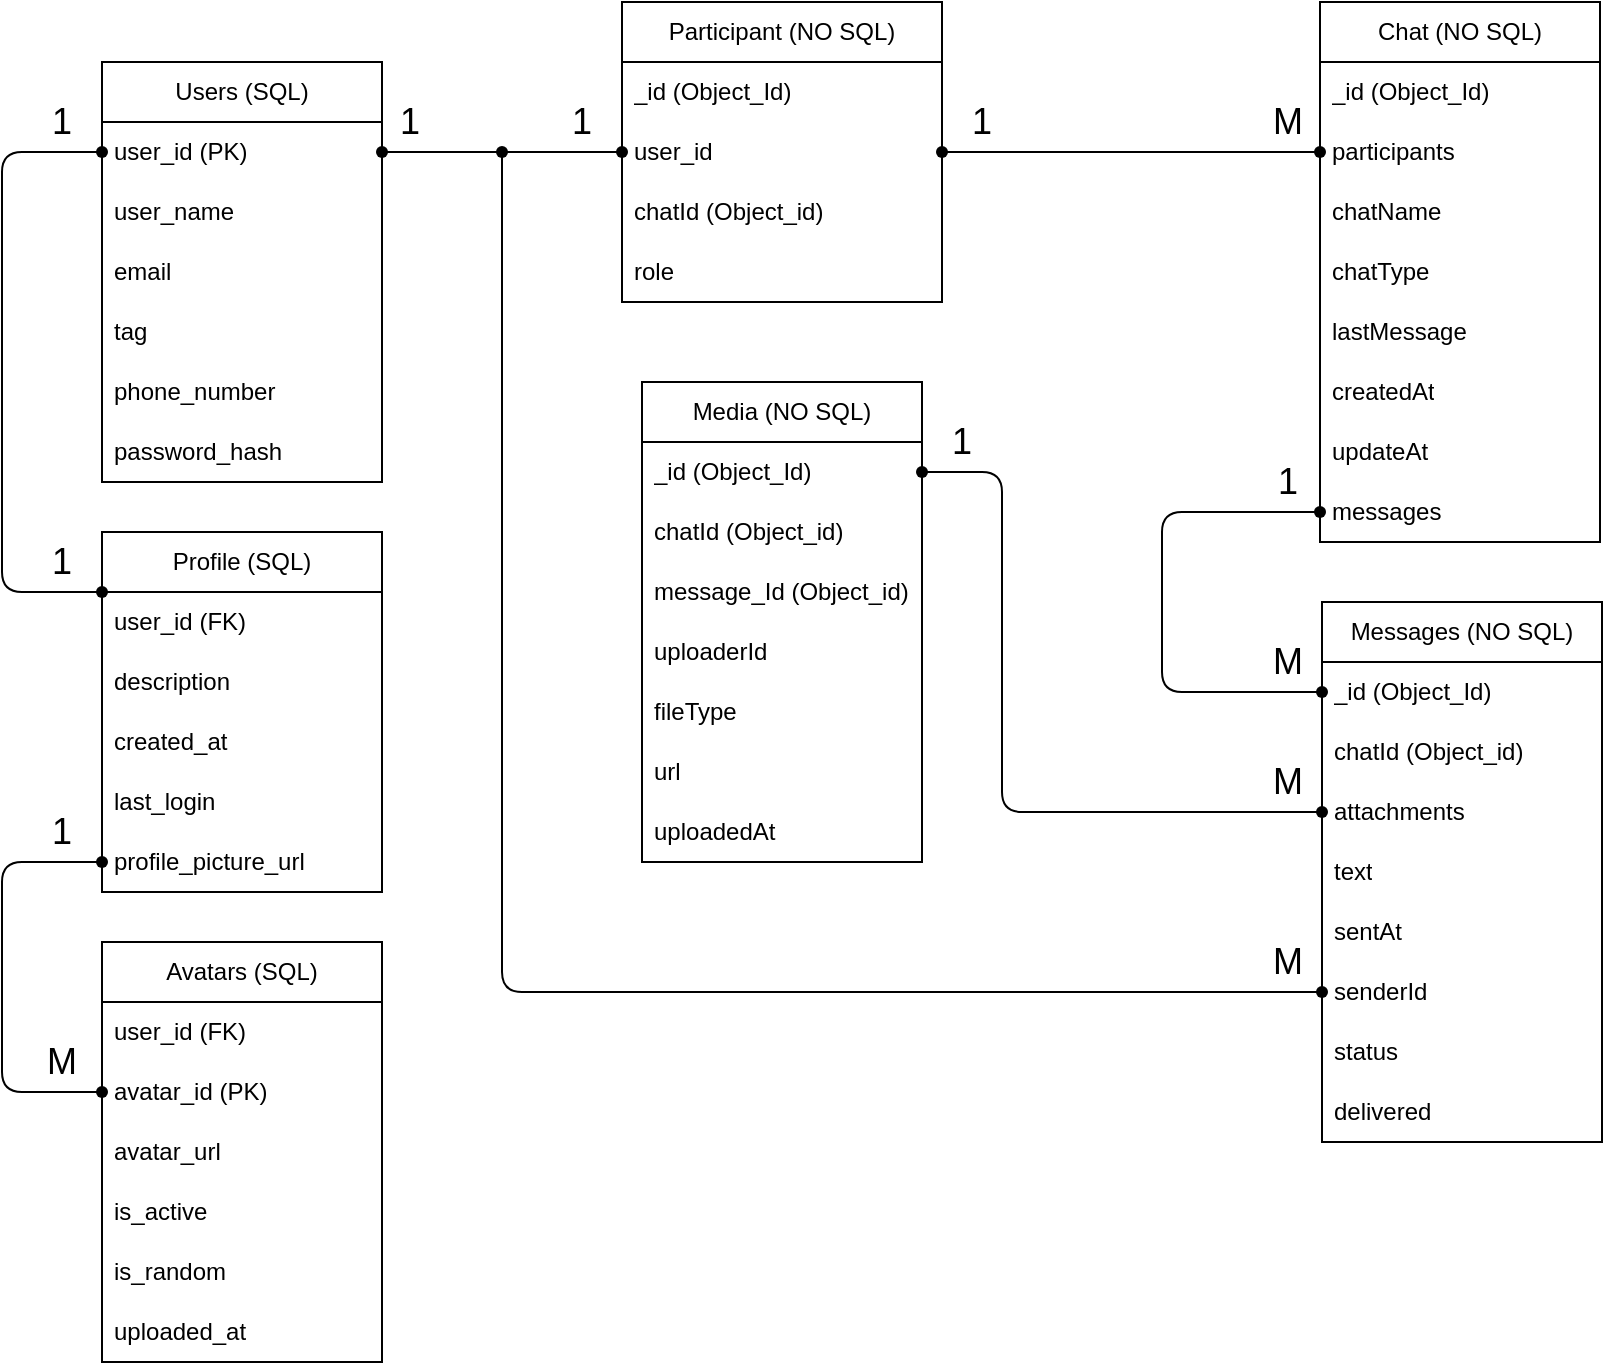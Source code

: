 <mxfile>
    <diagram id="UEmzQY5MtBPIbm8cSmbg" name="Page-1">
        <mxGraphModel dx="1456" dy="787" grid="1" gridSize="10" guides="1" tooltips="1" connect="1" arrows="1" fold="1" page="1" pageScale="1" pageWidth="850" pageHeight="1100" math="0" shadow="0">
            <root>
                <mxCell id="0"/>
                <mxCell id="1" parent="0"/>
                <mxCell id="2" value="Users (SQL)" style="swimlane;fontStyle=0;childLayout=stackLayout;horizontal=1;startSize=30;horizontalStack=0;resizeParent=1;resizeParentMax=0;resizeLast=0;collapsible=1;marginBottom=0;whiteSpace=wrap;html=1;" parent="1" vertex="1">
                    <mxGeometry x="70" y="70" width="140" height="210" as="geometry"/>
                </mxCell>
                <mxCell id="3" value="user_id (PK)" style="text;strokeColor=none;fillColor=none;align=left;verticalAlign=middle;spacingLeft=4;spacingRight=4;overflow=hidden;points=[[0,0.5],[1,0.5]];portConstraint=eastwest;rotatable=0;whiteSpace=wrap;html=1;" parent="2" vertex="1">
                    <mxGeometry y="30" width="140" height="30" as="geometry"/>
                </mxCell>
                <mxCell id="24" value="user_name" style="text;strokeColor=none;fillColor=none;align=left;verticalAlign=middle;spacingLeft=4;spacingRight=4;overflow=hidden;points=[[0,0.5],[1,0.5]];portConstraint=eastwest;rotatable=0;whiteSpace=wrap;html=1;" parent="2" vertex="1">
                    <mxGeometry y="60" width="140" height="30" as="geometry"/>
                </mxCell>
                <mxCell id="21" value="email" style="text;strokeColor=none;fillColor=none;align=left;verticalAlign=middle;spacingLeft=4;spacingRight=4;overflow=hidden;points=[[0,0.5],[1,0.5]];portConstraint=eastwest;rotatable=0;whiteSpace=wrap;html=1;" parent="2" vertex="1">
                    <mxGeometry y="90" width="140" height="30" as="geometry"/>
                </mxCell>
                <mxCell id="263" value="tag" style="text;strokeColor=none;fillColor=none;align=left;verticalAlign=middle;spacingLeft=4;spacingRight=4;overflow=hidden;points=[[0,0.5],[1,0.5]];portConstraint=eastwest;rotatable=0;whiteSpace=wrap;html=1;" parent="2" vertex="1">
                    <mxGeometry y="120" width="140" height="30" as="geometry"/>
                </mxCell>
                <mxCell id="110" value="phone_number" style="text;strokeColor=none;fillColor=none;align=left;verticalAlign=middle;spacingLeft=4;spacingRight=4;overflow=hidden;points=[[0,0.5],[1,0.5]];portConstraint=eastwest;rotatable=0;whiteSpace=wrap;html=1;" parent="2" vertex="1">
                    <mxGeometry y="150" width="140" height="30" as="geometry"/>
                </mxCell>
                <mxCell id="5" value="password_hash" style="text;strokeColor=none;fillColor=none;align=left;verticalAlign=middle;spacingLeft=4;spacingRight=4;overflow=hidden;points=[[0,0.5],[1,0.5]];portConstraint=eastwest;rotatable=0;whiteSpace=wrap;html=1;" parent="2" vertex="1">
                    <mxGeometry y="180" width="140" height="30" as="geometry"/>
                </mxCell>
                <mxCell id="6" value="Chat (NO SQL)" style="swimlane;fontStyle=0;childLayout=stackLayout;horizontal=1;startSize=30;horizontalStack=0;resizeParent=1;resizeParentMax=0;resizeLast=0;collapsible=1;marginBottom=0;whiteSpace=wrap;html=1;" parent="1" vertex="1">
                    <mxGeometry x="679" y="40" width="140" height="270" as="geometry">
                        <mxRectangle x="360" y="20" width="70" height="30" as="alternateBounds"/>
                    </mxGeometry>
                </mxCell>
                <mxCell id="7" value="_id (Object_Id)" style="text;strokeColor=none;fillColor=none;align=left;verticalAlign=middle;spacingLeft=4;spacingRight=4;overflow=hidden;points=[[0,0.5],[1,0.5]];portConstraint=eastwest;rotatable=0;whiteSpace=wrap;html=1;" parent="6" vertex="1">
                    <mxGeometry y="30" width="140" height="30" as="geometry"/>
                </mxCell>
                <mxCell id="33" value="participants" style="text;strokeColor=none;fillColor=none;align=left;verticalAlign=middle;spacingLeft=4;spacingRight=4;overflow=hidden;points=[[0,0.5],[1,0.5]];portConstraint=eastwest;rotatable=0;whiteSpace=wrap;html=1;" parent="6" vertex="1">
                    <mxGeometry y="60" width="140" height="30" as="geometry"/>
                </mxCell>
                <mxCell id="8" value="chatName" style="text;strokeColor=none;fillColor=none;align=left;verticalAlign=middle;spacingLeft=4;spacingRight=4;overflow=hidden;points=[[0,0.5],[1,0.5]];portConstraint=eastwest;rotatable=0;whiteSpace=wrap;html=1;" parent="6" vertex="1">
                    <mxGeometry y="90" width="140" height="30" as="geometry"/>
                </mxCell>
                <mxCell id="9" value="chatType" style="text;strokeColor=none;fillColor=none;align=left;verticalAlign=middle;spacingLeft=4;spacingRight=4;overflow=hidden;points=[[0,0.5],[1,0.5]];portConstraint=eastwest;rotatable=0;whiteSpace=wrap;html=1;" parent="6" vertex="1">
                    <mxGeometry y="120" width="140" height="30" as="geometry"/>
                </mxCell>
                <mxCell id="32" value="lastMessage" style="text;strokeColor=none;fillColor=none;align=left;verticalAlign=middle;spacingLeft=4;spacingRight=4;overflow=hidden;points=[[0,0.5],[1,0.5]];portConstraint=eastwest;rotatable=0;whiteSpace=wrap;html=1;" parent="6" vertex="1">
                    <mxGeometry y="150" width="140" height="30" as="geometry"/>
                </mxCell>
                <mxCell id="34" value="createdAt" style="text;strokeColor=none;fillColor=none;align=left;verticalAlign=middle;spacingLeft=4;spacingRight=4;overflow=hidden;points=[[0,0.5],[1,0.5]];portConstraint=eastwest;rotatable=0;whiteSpace=wrap;html=1;" parent="6" vertex="1">
                    <mxGeometry y="180" width="140" height="30" as="geometry"/>
                </mxCell>
                <mxCell id="35" value="updateAt" style="text;strokeColor=none;fillColor=none;align=left;verticalAlign=middle;spacingLeft=4;spacingRight=4;overflow=hidden;points=[[0,0.5],[1,0.5]];portConstraint=eastwest;rotatable=0;whiteSpace=wrap;html=1;" parent="6" vertex="1">
                    <mxGeometry y="210" width="140" height="30" as="geometry"/>
                </mxCell>
                <mxCell id="36" value="messages" style="text;strokeColor=none;fillColor=none;align=left;verticalAlign=middle;spacingLeft=4;spacingRight=4;overflow=hidden;points=[[0,0.5],[1,0.5]];portConstraint=eastwest;rotatable=0;whiteSpace=wrap;html=1;" parent="6" vertex="1">
                    <mxGeometry y="240" width="140" height="30" as="geometry"/>
                </mxCell>
                <mxCell id="38" value="Media (NO SQL)" style="swimlane;fontStyle=0;childLayout=stackLayout;horizontal=1;startSize=30;horizontalStack=0;resizeParent=1;resizeParentMax=0;resizeLast=0;collapsible=1;marginBottom=0;whiteSpace=wrap;html=1;" parent="1" vertex="1">
                    <mxGeometry x="340" y="230" width="140" height="240" as="geometry"/>
                </mxCell>
                <mxCell id="39" value="_id (Object_Id)" style="text;strokeColor=none;fillColor=none;align=left;verticalAlign=middle;spacingLeft=4;spacingRight=4;overflow=hidden;points=[[0,0.5],[1,0.5]];portConstraint=eastwest;rotatable=0;whiteSpace=wrap;html=1;" parent="38" vertex="1">
                    <mxGeometry y="30" width="140" height="30" as="geometry"/>
                </mxCell>
                <mxCell id="40" value="chatId (Object_id)" style="text;strokeColor=none;fillColor=none;align=left;verticalAlign=middle;spacingLeft=4;spacingRight=4;overflow=hidden;points=[[0,0.5],[1,0.5]];portConstraint=eastwest;rotatable=0;whiteSpace=wrap;html=1;" parent="38" vertex="1">
                    <mxGeometry y="60" width="140" height="30" as="geometry"/>
                </mxCell>
                <mxCell id="41" value="message_Id (Object_id)" style="text;strokeColor=none;fillColor=none;align=left;verticalAlign=middle;spacingLeft=4;spacingRight=4;overflow=hidden;points=[[0,0.5],[1,0.5]];portConstraint=eastwest;rotatable=0;whiteSpace=wrap;html=1;" parent="38" vertex="1">
                    <mxGeometry y="90" width="140" height="30" as="geometry"/>
                </mxCell>
                <mxCell id="42" value="uploaderId" style="text;strokeColor=none;fillColor=none;align=left;verticalAlign=middle;spacingLeft=4;spacingRight=4;overflow=hidden;points=[[0,0.5],[1,0.5]];portConstraint=eastwest;rotatable=0;whiteSpace=wrap;html=1;" parent="38" vertex="1">
                    <mxGeometry y="120" width="140" height="30" as="geometry"/>
                </mxCell>
                <mxCell id="43" value="fileType" style="text;strokeColor=none;fillColor=none;align=left;verticalAlign=middle;spacingLeft=4;spacingRight=4;overflow=hidden;points=[[0,0.5],[1,0.5]];portConstraint=eastwest;rotatable=0;whiteSpace=wrap;html=1;" parent="38" vertex="1">
                    <mxGeometry y="150" width="140" height="30" as="geometry"/>
                </mxCell>
                <mxCell id="44" value="url" style="text;strokeColor=none;fillColor=none;align=left;verticalAlign=middle;spacingLeft=4;spacingRight=4;overflow=hidden;points=[[0,0.5],[1,0.5]];portConstraint=eastwest;rotatable=0;whiteSpace=wrap;html=1;" parent="38" vertex="1">
                    <mxGeometry y="180" width="140" height="30" as="geometry"/>
                </mxCell>
                <mxCell id="45" value="uploadedAt" style="text;strokeColor=none;fillColor=none;align=left;verticalAlign=middle;spacingLeft=4;spacingRight=4;overflow=hidden;points=[[0,0.5],[1,0.5]];portConstraint=eastwest;rotatable=0;whiteSpace=wrap;html=1;" parent="38" vertex="1">
                    <mxGeometry y="210" width="140" height="30" as="geometry"/>
                </mxCell>
                <mxCell id="48" value="Messages (NO SQL)" style="swimlane;fontStyle=0;childLayout=stackLayout;horizontal=1;startSize=30;horizontalStack=0;resizeParent=1;resizeParentMax=0;resizeLast=0;collapsible=1;marginBottom=0;whiteSpace=wrap;html=1;strokeWidth=1;" parent="1" vertex="1">
                    <mxGeometry x="680" y="340" width="140" height="270" as="geometry"/>
                </mxCell>
                <mxCell id="49" value="_id (Object_Id)" style="text;strokeColor=none;fillColor=none;align=left;verticalAlign=middle;spacingLeft=4;spacingRight=4;overflow=hidden;points=[[0,0.5],[1,0.5]];portConstraint=eastwest;rotatable=0;whiteSpace=wrap;html=1;strokeWidth=1;" parent="48" vertex="1">
                    <mxGeometry y="30" width="140" height="30" as="geometry"/>
                </mxCell>
                <mxCell id="50" value="chatId (Object_id)" style="text;strokeColor=none;fillColor=none;align=left;verticalAlign=middle;spacingLeft=4;spacingRight=4;overflow=hidden;points=[[0,0.5],[1,0.5]];portConstraint=eastwest;rotatable=0;whiteSpace=wrap;html=1;strokeWidth=1;" parent="48" vertex="1">
                    <mxGeometry y="60" width="140" height="30" as="geometry"/>
                </mxCell>
                <mxCell id="53" value="attachments" style="text;strokeColor=none;fillColor=none;align=left;verticalAlign=middle;spacingLeft=4;spacingRight=4;overflow=hidden;points=[[0,0.5],[1,0.5]];portConstraint=eastwest;rotatable=0;whiteSpace=wrap;html=1;strokeWidth=1;" parent="48" vertex="1">
                    <mxGeometry y="90" width="140" height="30" as="geometry"/>
                </mxCell>
                <mxCell id="52" value="text" style="text;strokeColor=none;fillColor=none;align=left;verticalAlign=middle;spacingLeft=4;spacingRight=4;overflow=hidden;points=[[0,0.5],[1,0.5]];portConstraint=eastwest;rotatable=0;whiteSpace=wrap;html=1;strokeWidth=1;" parent="48" vertex="1">
                    <mxGeometry y="120" width="140" height="30" as="geometry"/>
                </mxCell>
                <mxCell id="54" value="sentAt" style="text;strokeColor=none;fillColor=none;align=left;verticalAlign=middle;spacingLeft=4;spacingRight=4;overflow=hidden;points=[[0,0.5],[1,0.5]];portConstraint=eastwest;rotatable=0;whiteSpace=wrap;html=1;strokeWidth=1;" parent="48" vertex="1">
                    <mxGeometry y="150" width="140" height="30" as="geometry"/>
                </mxCell>
                <mxCell id="51" value="senderId" style="text;strokeColor=none;fillColor=none;align=left;verticalAlign=middle;spacingLeft=4;spacingRight=4;overflow=hidden;points=[[0,0.5],[1,0.5]];portConstraint=eastwest;rotatable=0;whiteSpace=wrap;html=1;strokeWidth=1;" parent="48" vertex="1">
                    <mxGeometry y="180" width="140" height="30" as="geometry"/>
                </mxCell>
                <mxCell id="55" value="status" style="text;strokeColor=none;fillColor=none;align=left;verticalAlign=middle;spacingLeft=4;spacingRight=4;overflow=hidden;points=[[0,0.5],[1,0.5]];portConstraint=eastwest;rotatable=0;whiteSpace=wrap;html=1;strokeWidth=1;" parent="48" vertex="1">
                    <mxGeometry y="210" width="140" height="30" as="geometry"/>
                </mxCell>
                <mxCell id="56" value="delivered" style="text;strokeColor=none;fillColor=none;align=left;verticalAlign=middle;spacingLeft=4;spacingRight=4;overflow=hidden;points=[[0,0.5],[1,0.5]];portConstraint=eastwest;rotatable=0;whiteSpace=wrap;html=1;strokeWidth=1;" parent="48" vertex="1">
                    <mxGeometry y="240" width="140" height="30" as="geometry"/>
                </mxCell>
                <mxCell id="75" value="" style="endArrow=none;html=1;entryX=1;entryY=0.5;entryDx=0;entryDy=0;exitDx=0;exitDy=0;exitPerimeter=0;startArrow=none;" parent="1" target="3" edge="1">
                    <mxGeometry width="50" height="50" relative="1" as="geometry">
                        <mxPoint x="210" y="115" as="sourcePoint"/>
                        <mxPoint x="370" y="245" as="targetPoint"/>
                        <Array as="points"/>
                    </mxGeometry>
                </mxCell>
                <mxCell id="101" value="" style="endArrow=none;html=1;startArrow=none;exitDx=0;exitDy=0;exitPerimeter=0;entryX=0.586;entryY=0.664;entryDx=0;entryDy=0;entryPerimeter=0;" parent="1" source="247" target="150" edge="1">
                    <mxGeometry width="50" height="50" relative="1" as="geometry">
                        <mxPoint x="320" y="295.0" as="sourcePoint"/>
                        <mxPoint x="240" y="190" as="targetPoint"/>
                        <Array as="points"/>
                    </mxGeometry>
                </mxCell>
                <mxCell id="104" value="Profile (SQL)" style="swimlane;fontStyle=0;childLayout=stackLayout;horizontal=1;startSize=30;horizontalStack=0;resizeParent=1;resizeParentMax=0;resizeLast=0;collapsible=1;marginBottom=0;whiteSpace=wrap;html=1;" parent="1" vertex="1">
                    <mxGeometry x="70" y="305" width="140" height="180" as="geometry">
                        <mxRectangle x="100" y="680" width="110" height="30" as="alternateBounds"/>
                    </mxGeometry>
                </mxCell>
                <mxCell id="105" value="user_id (FK)" style="text;strokeColor=none;fillColor=none;align=left;verticalAlign=middle;spacingLeft=4;spacingRight=4;overflow=hidden;points=[[0,0.5],[1,0.5]];portConstraint=eastwest;rotatable=0;whiteSpace=wrap;html=1;" parent="104" vertex="1">
                    <mxGeometry y="30" width="140" height="30" as="geometry"/>
                </mxCell>
                <mxCell id="111" value="description" style="text;strokeColor=none;fillColor=none;align=left;verticalAlign=middle;spacingLeft=4;spacingRight=4;overflow=hidden;points=[[0,0.5],[1,0.5]];portConstraint=eastwest;rotatable=0;whiteSpace=wrap;html=1;" parent="104" vertex="1">
                    <mxGeometry y="60" width="140" height="30" as="geometry"/>
                </mxCell>
                <mxCell id="112" value="created_at" style="text;strokeColor=none;fillColor=none;align=left;verticalAlign=middle;spacingLeft=4;spacingRight=4;overflow=hidden;points=[[0,0.5],[1,0.5]];portConstraint=eastwest;rotatable=0;whiteSpace=wrap;html=1;" parent="104" vertex="1">
                    <mxGeometry y="90" width="140" height="30" as="geometry"/>
                </mxCell>
                <mxCell id="113" value="last_login" style="text;strokeColor=none;fillColor=none;align=left;verticalAlign=middle;spacingLeft=4;spacingRight=4;overflow=hidden;points=[[0,0.5],[1,0.5]];portConstraint=eastwest;rotatable=0;whiteSpace=wrap;html=1;" parent="104" vertex="1">
                    <mxGeometry y="120" width="140" height="30" as="geometry"/>
                </mxCell>
                <mxCell id="27" value="profile_picture_url" style="text;strokeColor=none;fillColor=none;align=left;verticalAlign=middle;spacingLeft=4;spacingRight=4;overflow=hidden;points=[[0,0.5],[1,0.5]];portConstraint=eastwest;rotatable=0;whiteSpace=wrap;html=1;" parent="104" vertex="1">
                    <mxGeometry y="150" width="140" height="30" as="geometry"/>
                </mxCell>
                <mxCell id="148" value="" style="shape=waypoint;sketch=0;fillStyle=solid;size=6;pointerEvents=1;points=[];fillColor=none;resizable=0;rotatable=0;perimeter=centerPerimeter;snapToPoint=1;" parent="1" vertex="1">
                    <mxGeometry x="60" y="105" width="20" height="20" as="geometry"/>
                </mxCell>
                <mxCell id="150" value="" style="shape=waypoint;sketch=0;fillStyle=solid;size=6;pointerEvents=1;points=[];fillColor=none;resizable=0;rotatable=0;perimeter=centerPerimeter;snapToPoint=1;" parent="1" vertex="1">
                    <mxGeometry x="200" y="105" width="20" height="20" as="geometry"/>
                </mxCell>
                <mxCell id="147" value="" style="shape=waypoint;sketch=0;fillStyle=solid;size=6;pointerEvents=1;points=[];fillColor=none;resizable=0;rotatable=0;perimeter=centerPerimeter;snapToPoint=1;" parent="1" vertex="1">
                    <mxGeometry x="60" y="325" width="20" height="20" as="geometry"/>
                </mxCell>
                <mxCell id="176" value="" style="endArrow=none;html=1;exitDx=0;exitDy=0;exitPerimeter=0;startArrow=none;strokeWidth=1;" parent="1" target="49" edge="1">
                    <mxGeometry width="50" height="50" relative="1" as="geometry">
                        <mxPoint x="680" y="390" as="sourcePoint"/>
                        <mxPoint x="630" y="360" as="targetPoint"/>
                        <Array as="points">
                            <mxPoint x="680" y="380"/>
                        </Array>
                    </mxGeometry>
                </mxCell>
                <mxCell id="180" value="" style="shape=waypoint;sketch=0;fillStyle=solid;size=6;pointerEvents=1;points=[];fillColor=none;resizable=0;rotatable=0;perimeter=centerPerimeter;snapToPoint=1;" parent="1" vertex="1">
                    <mxGeometry x="670" y="435" width="20" height="20" as="geometry"/>
                </mxCell>
                <mxCell id="192" value="&lt;font style=&quot;font-size: 18px;&quot;&gt;1&lt;/font&gt;" style="text;html=1;strokeColor=none;fillColor=none;align=center;verticalAlign=middle;whiteSpace=wrap;rounded=0;" parent="1" vertex="1">
                    <mxGeometry x="194" y="85" width="60" height="30" as="geometry"/>
                </mxCell>
                <mxCell id="193" value="&lt;span style=&quot;font-size: 18px;&quot;&gt;М&lt;/span&gt;" style="text;html=1;strokeColor=none;fillColor=none;align=center;verticalAlign=middle;whiteSpace=wrap;rounded=0;" parent="1" vertex="1">
                    <mxGeometry x="633" y="415" width="60" height="30" as="geometry"/>
                </mxCell>
                <mxCell id="194" value="&lt;font style=&quot;font-size: 18px;&quot;&gt;1&lt;/font&gt;" style="text;html=1;strokeColor=none;fillColor=none;align=center;verticalAlign=middle;whiteSpace=wrap;rounded=0;" parent="1" vertex="1">
                    <mxGeometry x="20" y="85" width="60" height="30" as="geometry"/>
                </mxCell>
                <mxCell id="195" value="&lt;font style=&quot;font-size: 18px;&quot;&gt;1&lt;/font&gt;" style="text;html=1;strokeColor=none;fillColor=none;align=center;verticalAlign=middle;whiteSpace=wrap;rounded=0;" parent="1" vertex="1">
                    <mxGeometry x="20" y="305" width="60" height="30" as="geometry"/>
                </mxCell>
                <mxCell id="207" value="" style="endArrow=none;html=1;fontSize=18;entryX=0;entryY=0.5;entryDx=0;entryDy=0;startArrow=none;" parent="1" target="53" edge="1">
                    <mxGeometry width="50" height="50" relative="1" as="geometry">
                        <mxPoint x="680" y="535" as="sourcePoint"/>
                        <mxPoint x="635" y="495" as="targetPoint"/>
                    </mxGeometry>
                </mxCell>
                <mxCell id="209" value="&lt;span style=&quot;font-size: 18px;&quot;&gt;М&lt;/span&gt;" style="text;html=1;strokeColor=none;fillColor=none;align=center;verticalAlign=middle;whiteSpace=wrap;rounded=0;" parent="1" vertex="1">
                    <mxGeometry x="633" y="505" width="60" height="30" as="geometry"/>
                </mxCell>
                <mxCell id="210" value="&lt;font style=&quot;font-size: 18px;&quot;&gt;1&lt;/font&gt;" style="text;html=1;strokeColor=none;fillColor=none;align=center;verticalAlign=middle;whiteSpace=wrap;rounded=0;" parent="1" vertex="1">
                    <mxGeometry x="470" y="245" width="60" height="30" as="geometry"/>
                </mxCell>
                <mxCell id="211" value="" style="endArrow=none;html=1;fontSize=18;exitX=0;exitY=0.5;exitDx=0;exitDy=0;" parent="1" source="36" target="49" edge="1">
                    <mxGeometry width="50" height="50" relative="1" as="geometry">
                        <mxPoint x="490" y="410" as="sourcePoint"/>
                        <mxPoint x="540" y="360" as="targetPoint"/>
                        <Array as="points">
                            <mxPoint x="600" y="295"/>
                            <mxPoint x="600" y="385"/>
                        </Array>
                    </mxGeometry>
                </mxCell>
                <mxCell id="212" value="&lt;span style=&quot;font-size: 18px;&quot;&gt;М&lt;/span&gt;" style="text;html=1;strokeColor=none;fillColor=none;align=center;verticalAlign=middle;whiteSpace=wrap;rounded=0;" parent="1" vertex="1">
                    <mxGeometry x="633" y="355" width="60" height="30" as="geometry"/>
                </mxCell>
                <mxCell id="213" value="&lt;font style=&quot;font-size: 18px;&quot;&gt;1&lt;/font&gt;" style="text;html=1;strokeColor=none;fillColor=none;align=center;verticalAlign=middle;whiteSpace=wrap;rounded=0;" parent="1" vertex="1">
                    <mxGeometry x="633" y="265" width="60" height="30" as="geometry"/>
                </mxCell>
                <mxCell id="218" value="" style="shape=waypoint;sketch=0;fillStyle=solid;size=6;pointerEvents=1;points=[];fillColor=none;resizable=0;rotatable=0;perimeter=centerPerimeter;snapToPoint=1;fontSize=18;" parent="1" vertex="1">
                    <mxGeometry x="670" y="375" width="20" height="20" as="geometry"/>
                </mxCell>
                <mxCell id="219" value="" style="shape=waypoint;sketch=0;fillStyle=solid;size=6;pointerEvents=1;points=[];fillColor=none;resizable=0;rotatable=0;perimeter=centerPerimeter;snapToPoint=1;fontSize=18;" parent="1" vertex="1">
                    <mxGeometry x="669" y="285" width="20" height="20" as="geometry"/>
                </mxCell>
                <mxCell id="220" value="" style="endArrow=none;html=1;entryDx=0;entryDy=0;entryPerimeter=0;" parent="1" source="7" edge="1">
                    <mxGeometry width="50" height="50" relative="1" as="geometry">
                        <mxPoint x="825.31" y="80" as="sourcePoint"/>
                        <mxPoint x="819.31" y="80" as="targetPoint"/>
                        <Array as="points"/>
                    </mxGeometry>
                </mxCell>
                <mxCell id="223" value="" style="endArrow=none;html=1;fontSize=18;entryDx=0;entryDy=0;startArrow=none;entryX=0.629;entryY=0.493;entryPerimeter=0;" parent="1" source="216" target="180" edge="1">
                    <mxGeometry width="50" height="50" relative="1" as="geometry">
                        <mxPoint x="570" y="535" as="sourcePoint"/>
                        <mxPoint x="565" y="535" as="targetPoint"/>
                        <Array as="points">
                            <mxPoint x="520" y="275"/>
                            <mxPoint x="520" y="445"/>
                        </Array>
                    </mxGeometry>
                </mxCell>
                <mxCell id="224" value="Avatars (SQL)" style="swimlane;fontStyle=0;childLayout=stackLayout;horizontal=1;startSize=30;horizontalStack=0;resizeParent=1;resizeParentMax=0;resizeLast=0;collapsible=1;marginBottom=0;whiteSpace=wrap;html=1;" parent="1" vertex="1">
                    <mxGeometry x="70" y="510" width="140" height="210" as="geometry">
                        <mxRectangle x="100" y="680" width="110" height="30" as="alternateBounds"/>
                    </mxGeometry>
                </mxCell>
                <mxCell id="225" value="user_id (FK)" style="text;strokeColor=none;fillColor=none;align=left;verticalAlign=middle;spacingLeft=4;spacingRight=4;overflow=hidden;points=[[0,0.5],[1,0.5]];portConstraint=eastwest;rotatable=0;whiteSpace=wrap;html=1;" parent="224" vertex="1">
                    <mxGeometry y="30" width="140" height="30" as="geometry"/>
                </mxCell>
                <mxCell id="226" value="avatar_id (PK)" style="text;strokeColor=none;fillColor=none;align=left;verticalAlign=middle;spacingLeft=4;spacingRight=4;overflow=hidden;points=[[0,0.5],[1,0.5]];portConstraint=eastwest;rotatable=0;whiteSpace=wrap;html=1;" parent="224" vertex="1">
                    <mxGeometry y="60" width="140" height="30" as="geometry"/>
                </mxCell>
                <mxCell id="227" value="avatar_url" style="text;strokeColor=none;fillColor=none;align=left;verticalAlign=middle;spacingLeft=4;spacingRight=4;overflow=hidden;points=[[0,0.5],[1,0.5]];portConstraint=eastwest;rotatable=0;whiteSpace=wrap;html=1;" parent="224" vertex="1">
                    <mxGeometry y="90" width="140" height="30" as="geometry"/>
                </mxCell>
                <mxCell id="228" value="is_active" style="text;strokeColor=none;fillColor=none;align=left;verticalAlign=middle;spacingLeft=4;spacingRight=4;overflow=hidden;points=[[0,0.5],[1,0.5]];portConstraint=eastwest;rotatable=0;whiteSpace=wrap;html=1;" parent="224" vertex="1">
                    <mxGeometry y="120" width="140" height="30" as="geometry"/>
                </mxCell>
                <mxCell id="265" value="is_random" style="text;strokeColor=none;fillColor=none;align=left;verticalAlign=middle;spacingLeft=4;spacingRight=4;overflow=hidden;points=[[0,0.5],[1,0.5]];portConstraint=eastwest;rotatable=0;whiteSpace=wrap;html=1;" vertex="1" parent="224">
                    <mxGeometry y="150" width="140" height="30" as="geometry"/>
                </mxCell>
                <mxCell id="229" value="uploaded_at" style="text;strokeColor=none;fillColor=none;align=left;verticalAlign=middle;spacingLeft=4;spacingRight=4;overflow=hidden;points=[[0,0.5],[1,0.5]];portConstraint=eastwest;rotatable=0;whiteSpace=wrap;html=1;" parent="224" vertex="1">
                    <mxGeometry y="180" width="140" height="30" as="geometry"/>
                </mxCell>
                <mxCell id="230" value="" style="endArrow=none;html=1;startArrow=none;" parent="1" source="233" target="27" edge="1">
                    <mxGeometry width="50" height="50" relative="1" as="geometry">
                        <mxPoint x="60" y="590" as="sourcePoint"/>
                        <mxPoint x="60" y="365" as="targetPoint"/>
                        <Array as="points">
                            <mxPoint x="20" y="585"/>
                            <mxPoint x="20" y="470"/>
                        </Array>
                    </mxGeometry>
                </mxCell>
                <mxCell id="231" value="" style="endArrow=none;html=1;startArrow=none;exitDx=0;exitDy=0;exitPerimeter=0;entryX=0.529;entryY=0.693;entryDx=0;entryDy=0;entryPerimeter=0;exitX=0.557;exitY=0.636;" parent="1" source="147" target="148" edge="1">
                    <mxGeometry width="50" height="50" relative="1" as="geometry">
                        <mxPoint x="30" y="595" as="sourcePoint"/>
                        <mxPoint x="70" y="375" as="targetPoint"/>
                        <Array as="points">
                            <mxPoint x="20" y="335"/>
                            <mxPoint x="20" y="115"/>
                        </Array>
                    </mxGeometry>
                </mxCell>
                <mxCell id="232" value="" style="shape=waypoint;sketch=0;fillStyle=solid;size=6;pointerEvents=1;points=[];fillColor=none;resizable=0;rotatable=0;perimeter=centerPerimeter;snapToPoint=1;fontSize=18;" parent="1" vertex="1">
                    <mxGeometry x="60" y="460" width="20" height="20" as="geometry"/>
                </mxCell>
                <mxCell id="233" value="" style="shape=waypoint;sketch=0;fillStyle=solid;size=6;pointerEvents=1;points=[];fillColor=none;resizable=0;rotatable=0;perimeter=centerPerimeter;snapToPoint=1;fontSize=18;" parent="1" vertex="1">
                    <mxGeometry x="60" y="575" width="20" height="20" as="geometry"/>
                </mxCell>
                <mxCell id="235" value="&lt;font style=&quot;font-size: 18px;&quot;&gt;1&lt;/font&gt;" style="text;html=1;strokeColor=none;fillColor=none;align=center;verticalAlign=middle;whiteSpace=wrap;rounded=0;" parent="1" vertex="1">
                    <mxGeometry x="20" y="440" width="60" height="30" as="geometry"/>
                </mxCell>
                <mxCell id="236" value="&lt;span style=&quot;font-size: 18px;&quot;&gt;М&lt;/span&gt;" style="text;html=1;strokeColor=none;fillColor=none;align=center;verticalAlign=middle;whiteSpace=wrap;rounded=0;" parent="1" vertex="1">
                    <mxGeometry x="20" y="555" width="60" height="30" as="geometry"/>
                </mxCell>
                <mxCell id="237" value="Participant (NO SQL)" style="swimlane;fontStyle=0;childLayout=stackLayout;horizontal=1;startSize=30;horizontalStack=0;resizeParent=1;resizeParentMax=0;resizeLast=0;collapsible=1;marginBottom=0;whiteSpace=wrap;html=1;" parent="1" vertex="1">
                    <mxGeometry x="330" y="40" width="160" height="150" as="geometry">
                        <mxRectangle x="360" y="20" width="70" height="30" as="alternateBounds"/>
                    </mxGeometry>
                </mxCell>
                <mxCell id="238" value="_id (Object_Id)" style="text;strokeColor=none;fillColor=none;align=left;verticalAlign=middle;spacingLeft=4;spacingRight=4;overflow=hidden;points=[[0,0.5],[1,0.5]];portConstraint=eastwest;rotatable=0;whiteSpace=wrap;html=1;" parent="237" vertex="1">
                    <mxGeometry y="30" width="160" height="30" as="geometry"/>
                </mxCell>
                <mxCell id="240" value="user_id" style="text;strokeColor=none;fillColor=none;align=left;verticalAlign=middle;spacingLeft=4;spacingRight=4;overflow=hidden;points=[[0,0.5],[1,0.5]];portConstraint=eastwest;rotatable=0;whiteSpace=wrap;html=1;" parent="237" vertex="1">
                    <mxGeometry y="60" width="160" height="30" as="geometry"/>
                </mxCell>
                <mxCell id="246" value="chatId (Object_id)" style="text;strokeColor=none;fillColor=none;align=left;verticalAlign=middle;spacingLeft=4;spacingRight=4;overflow=hidden;points=[[0,0.5],[1,0.5]];portConstraint=eastwest;rotatable=0;whiteSpace=wrap;html=1;" parent="237" vertex="1">
                    <mxGeometry y="90" width="160" height="30" as="geometry"/>
                </mxCell>
                <mxCell id="245" value="role" style="text;strokeColor=none;fillColor=none;align=left;verticalAlign=middle;spacingLeft=4;spacingRight=4;overflow=hidden;points=[[0,0.5],[1,0.5]];portConstraint=eastwest;rotatable=0;whiteSpace=wrap;html=1;" parent="237" vertex="1">
                    <mxGeometry y="120" width="160" height="30" as="geometry"/>
                </mxCell>
                <mxCell id="248" value="" style="endArrow=none;html=1;startArrow=none;entryDx=0;entryDy=0;entryPerimeter=0;" parent="1" source="51" target="247" edge="1">
                    <mxGeometry width="50" height="50" relative="1" as="geometry">
                        <mxPoint x="620" y="560" as="sourcePoint"/>
                        <mxPoint x="210" y="115" as="targetPoint"/>
                        <Array as="points">
                            <mxPoint x="270" y="535"/>
                        </Array>
                    </mxGeometry>
                </mxCell>
                <mxCell id="249" value="" style="endArrow=none;html=1;fontSize=18;exitDx=0;exitDy=0;exitPerimeter=0;startArrow=none;" parent="1" source="250" target="240" edge="1">
                    <mxGeometry width="50" height="50" relative="1" as="geometry">
                        <mxPoint x="310" y="170" as="sourcePoint"/>
                        <mxPoint x="360" y="120" as="targetPoint"/>
                    </mxGeometry>
                </mxCell>
                <mxCell id="251" value="" style="endArrow=none;html=1;fontSize=18;startArrow=none;" parent="1" source="247" target="250" edge="1">
                    <mxGeometry width="50" height="50" relative="1" as="geometry">
                        <mxPoint x="270" y="115" as="sourcePoint"/>
                        <mxPoint x="370" y="115" as="targetPoint"/>
                    </mxGeometry>
                </mxCell>
                <mxCell id="250" value="" style="shape=waypoint;sketch=0;fillStyle=solid;size=6;pointerEvents=1;points=[];fillColor=none;resizable=0;rotatable=0;perimeter=centerPerimeter;snapToPoint=1;fontSize=18;" parent="1" vertex="1">
                    <mxGeometry x="320" y="105" width="20" height="20" as="geometry"/>
                </mxCell>
                <mxCell id="252" value="&lt;span style=&quot;font-size: 18px;&quot;&gt;М&lt;/span&gt;" style="text;html=1;strokeColor=none;fillColor=none;align=center;verticalAlign=middle;whiteSpace=wrap;rounded=0;" parent="1" vertex="1">
                    <mxGeometry x="633" y="85" width="60" height="30" as="geometry"/>
                </mxCell>
                <mxCell id="253" value="&lt;font style=&quot;font-size: 18px;&quot;&gt;1&lt;/font&gt;" style="text;html=1;strokeColor=none;fillColor=none;align=center;verticalAlign=middle;whiteSpace=wrap;rounded=0;" parent="1" vertex="1">
                    <mxGeometry x="280" y="85" width="60" height="30" as="geometry"/>
                </mxCell>
                <mxCell id="254" value="" style="endArrow=none;html=1;fontSize=18;startArrow=none;" parent="1" source="258" target="33" edge="1">
                    <mxGeometry width="50" height="50" relative="1" as="geometry">
                        <mxPoint x="510" y="180" as="sourcePoint"/>
                        <mxPoint x="560" y="130" as="targetPoint"/>
                    </mxGeometry>
                </mxCell>
                <mxCell id="255" value="&lt;font style=&quot;font-size: 18px;&quot;&gt;1&lt;/font&gt;" style="text;html=1;strokeColor=none;fillColor=none;align=center;verticalAlign=middle;whiteSpace=wrap;rounded=0;" parent="1" vertex="1">
                    <mxGeometry x="480" y="85" width="60" height="30" as="geometry"/>
                </mxCell>
                <mxCell id="257" value="" style="endArrow=none;html=1;fontSize=18;" parent="1" source="240" target="256" edge="1">
                    <mxGeometry width="50" height="50" relative="1" as="geometry">
                        <mxPoint x="490" y="115" as="sourcePoint"/>
                        <mxPoint x="679" y="115" as="targetPoint"/>
                    </mxGeometry>
                </mxCell>
                <mxCell id="256" value="" style="shape=waypoint;sketch=0;fillStyle=solid;size=6;pointerEvents=1;points=[];fillColor=none;resizable=0;rotatable=0;perimeter=centerPerimeter;snapToPoint=1;fontSize=18;" parent="1" vertex="1">
                    <mxGeometry x="480" y="105" width="20" height="20" as="geometry"/>
                </mxCell>
                <mxCell id="259" value="" style="endArrow=none;html=1;fontSize=18;startArrow=none;" parent="1" source="256" target="258" edge="1">
                    <mxGeometry width="50" height="50" relative="1" as="geometry">
                        <mxPoint x="490" y="115" as="sourcePoint"/>
                        <mxPoint x="679" y="115" as="targetPoint"/>
                    </mxGeometry>
                </mxCell>
                <mxCell id="258" value="" style="shape=waypoint;sketch=0;fillStyle=solid;size=6;pointerEvents=1;points=[];fillColor=none;resizable=0;rotatable=0;perimeter=centerPerimeter;snapToPoint=1;fontSize=18;" parent="1" vertex="1">
                    <mxGeometry x="669" y="105" width="20" height="20" as="geometry"/>
                </mxCell>
                <mxCell id="260" value="" style="endArrow=none;html=1;fontSize=18;" parent="1" target="247" edge="1">
                    <mxGeometry width="50" height="50" relative="1" as="geometry">
                        <mxPoint x="270" y="115" as="sourcePoint"/>
                        <mxPoint x="330" y="115" as="targetPoint"/>
                    </mxGeometry>
                </mxCell>
                <mxCell id="247" value="" style="shape=waypoint;sketch=0;fillStyle=solid;size=6;pointerEvents=1;points=[];fillColor=none;resizable=0;rotatable=0;perimeter=centerPerimeter;snapToPoint=1;fontSize=18;" parent="1" vertex="1">
                    <mxGeometry x="260" y="105" width="20" height="20" as="geometry"/>
                </mxCell>
                <mxCell id="261" value="" style="endArrow=none;html=1;fontSize=18;entryDx=0;entryDy=0;startArrow=none;entryPerimeter=0;" parent="1" source="39" target="216" edge="1">
                    <mxGeometry width="50" height="50" relative="1" as="geometry">
                        <mxPoint x="480" y="275" as="sourcePoint"/>
                        <mxPoint x="680" y="445" as="targetPoint"/>
                        <Array as="points"/>
                    </mxGeometry>
                </mxCell>
                <mxCell id="216" value="" style="shape=waypoint;sketch=0;fillStyle=solid;size=6;pointerEvents=1;points=[];fillColor=none;resizable=0;rotatable=0;perimeter=centerPerimeter;snapToPoint=1;fontSize=18;" parent="1" vertex="1">
                    <mxGeometry x="470" y="265" width="20" height="20" as="geometry"/>
                </mxCell>
                <mxCell id="262" value="" style="shape=waypoint;sketch=0;fillStyle=solid;size=6;pointerEvents=1;points=[];fillColor=none;resizable=0;rotatable=0;perimeter=centerPerimeter;snapToPoint=1;fontSize=18;" parent="1" vertex="1">
                    <mxGeometry x="670" y="525" width="20" height="20" as="geometry"/>
                </mxCell>
            </root>
        </mxGraphModel>
    </diagram>
</mxfile>
